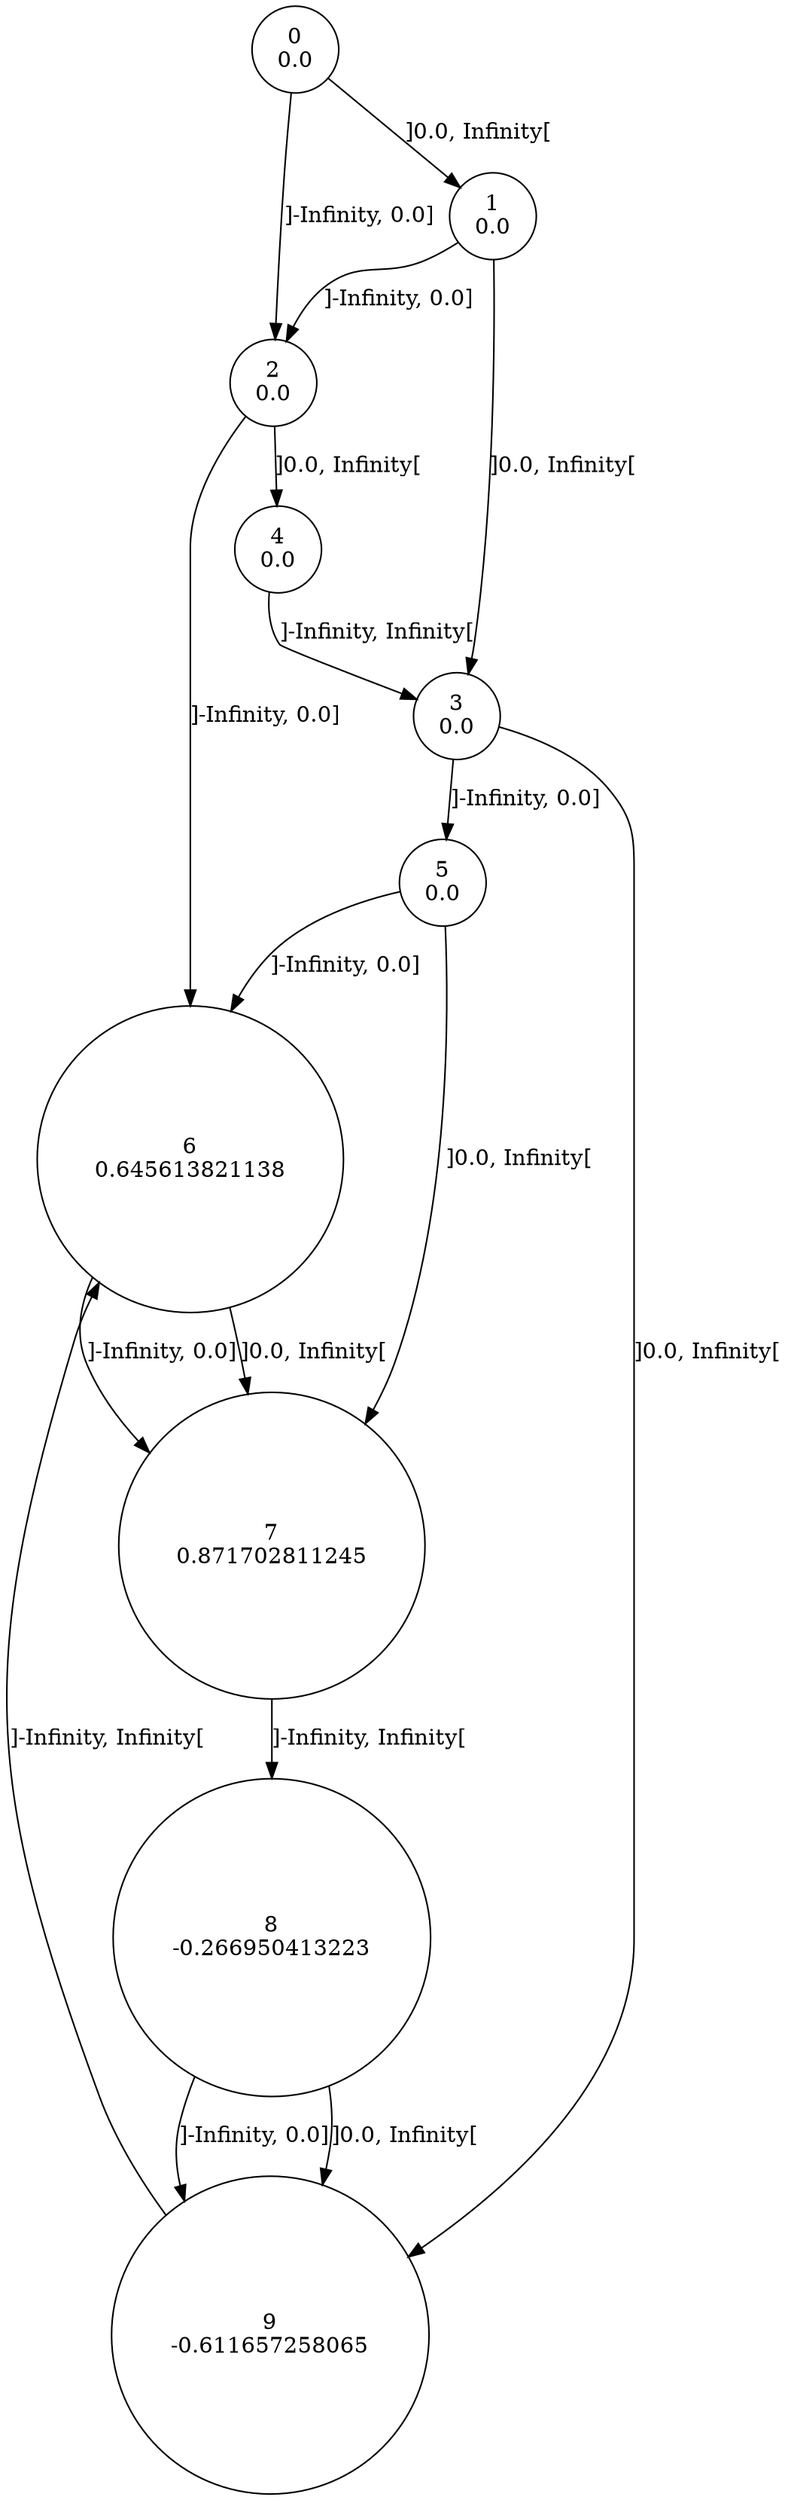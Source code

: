 digraph a {
0 [shape=circle, label="0\n0.0"];
	0 -> 2 [label="]-Infinity, 0.0]"];
	0 -> 1 [label="]0.0, Infinity["];
1 [shape=circle, label="1\n0.0"];
	1 -> 2 [label="]-Infinity, 0.0]"];
	1 -> 3 [label="]0.0, Infinity["];
2 [shape=circle, label="2\n0.0"];
	2 -> 6 [label="]-Infinity, 0.0]"];
	2 -> 4 [label="]0.0, Infinity["];
3 [shape=circle, label="3\n0.0"];
	3 -> 5 [label="]-Infinity, 0.0]"];
	3 -> 9 [label="]0.0, Infinity["];
4 [shape=circle, label="4\n0.0"];
	4 -> 3 [label="]-Infinity, Infinity["];
5 [shape=circle, label="5\n0.0"];
	5 -> 6 [label="]-Infinity, 0.0]"];
	5 -> 7 [label="]0.0, Infinity["];
6 [shape=circle, label="6\n0.645613821138"];
	6 -> 7 [label="]-Infinity, 0.0]"];
	6 -> 7 [label="]0.0, Infinity["];
7 [shape=circle, label="7\n0.871702811245"];
	7 -> 8 [label="]-Infinity, Infinity["];
8 [shape=circle, label="8\n-0.266950413223"];
	8 -> 9 [label="]-Infinity, 0.0]"];
	8 -> 9 [label="]0.0, Infinity["];
9 [shape=circle, label="9\n-0.611657258065"];
	9 -> 6 [label="]-Infinity, Infinity["];
}